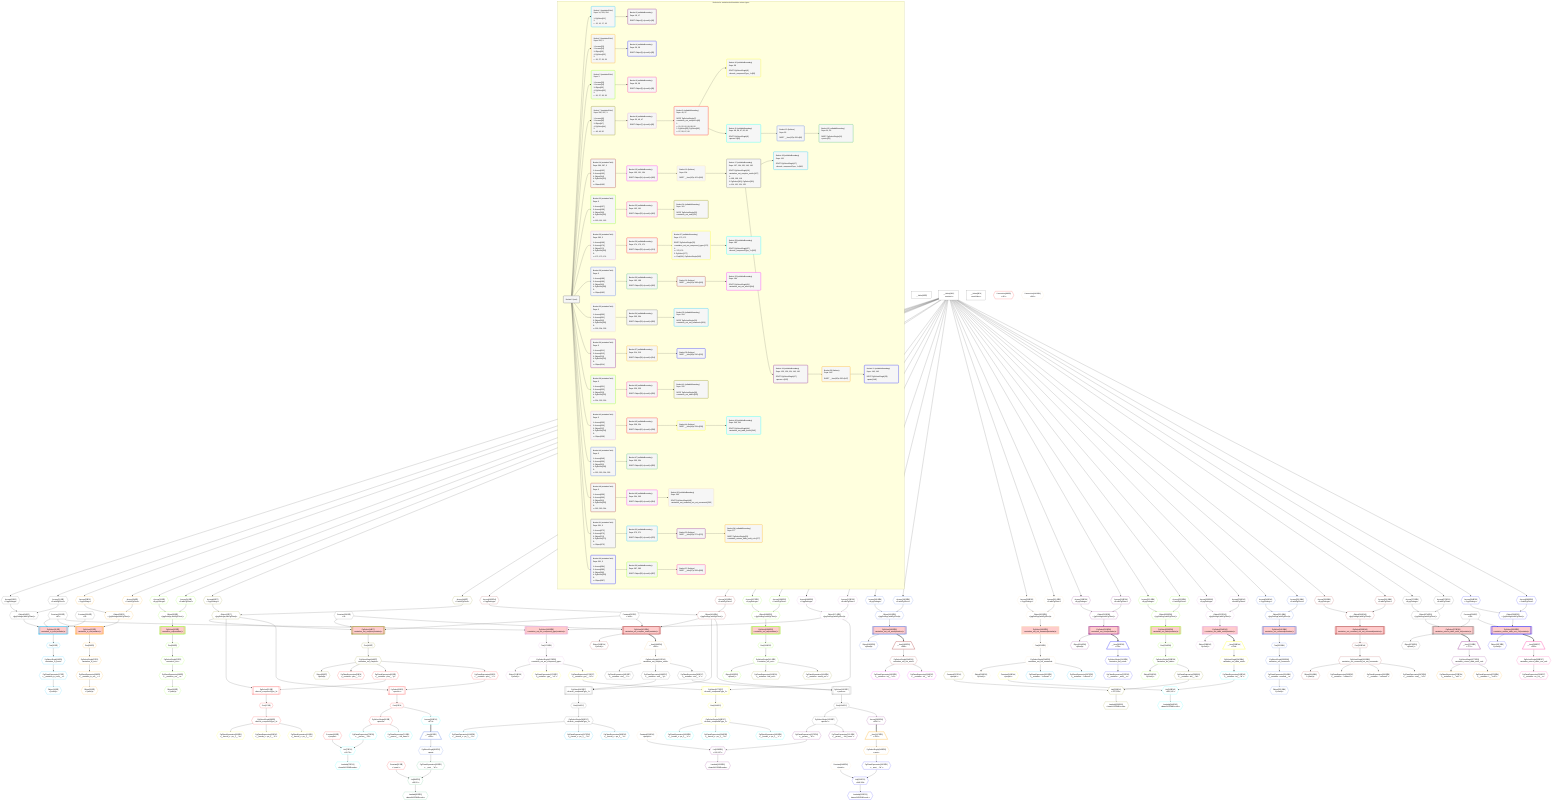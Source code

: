 %%{init: {'themeVariables': { 'fontSize': '12px'}}}%%
graph TD
    classDef path fill:#eee,stroke:#000,color:#000
    classDef plan fill:#fff,stroke-width:1px,color:#000
    classDef itemplan fill:#fff,stroke-width:2px,color:#000
    classDef unbatchedplan fill:#dff,stroke-width:1px,color:#000
    classDef sideeffectplan fill:#fcc,stroke-width:2px,color:#000
    classDef bucket fill:#f6f6f6,color:#000,stroke-width:2px,text-align:left


    %% define steps
    __Value0["__Value[0∈0]"]:::plan
    __Value3["__Value[3∈0]<br />ᐸcontextᐳ"]:::plan
    __Value5["__Value[5∈0]<br />ᐸrootValueᐳ"]:::plan
    Access12{{"Access[12∈0]<br />ᐸ3.pgSettingsᐳ"}}:::plan
    Access13{{"Access[13∈0]<br />ᐸ3.withPgClientᐳ"}}:::plan
    Object14{{"Object[14∈0]<br />ᐸ{pgSettings,withPgClient}ᐳ"}}:::plan
    Constant293{{"Constant[293∈0]<br />ᐸ10ᐳ"}}:::plan
    Constant294{{"Constant[294∈0]<br />ᐸ5ᐳ"}}:::plan
    PgSelect11[["PgSelect[11∈1]<br />ᐸmutation_in_inout(mutation)ᐳ"]]:::sideeffectplan
    First15{{"First[15∈1]"}}:::plan
    PgSelectSingle16{{"PgSelectSingle[16∈1]<br />ᐸmutation_in_inoutᐳ"}}:::plan
    PgClassExpression17{{"PgClassExpression[17∈1]<br />ᐸ__mutation_in_inout__.vᐳ"}}:::plan
    Object18{{"Object[18∈1]<br />ᐸ{result}ᐳ"}}:::plan
    Access23{{"Access[23∈3]<br />ᐸ3.pgSettingsᐳ"}}:::plan
    Access24{{"Access[24∈3]<br />ᐸ3.withPgClientᐳ"}}:::plan
    Object25{{"Object[25∈3]<br />ᐸ{pgSettings,withPgClient}ᐳ"}}:::plan
    PgSelect22[["PgSelect[22∈3]<br />ᐸmutation_in_out(mutation)ᐳ"]]:::sideeffectplan
    First26{{"First[26∈3]"}}:::plan
    PgSelectSingle27{{"PgSelectSingle[27∈3]<br />ᐸmutation_in_outᐳ"}}:::plan
    PgClassExpression28{{"PgClassExpression[28∈3]<br />ᐸ__mutation_in_out__.vᐳ"}}:::plan
    Object29{{"Object[29∈3]<br />ᐸ{result}ᐳ"}}:::plan
    Access33{{"Access[33∈5]<br />ᐸ3.pgSettingsᐳ"}}:::plan
    Access34{{"Access[34∈5]<br />ᐸ3.withPgClientᐳ"}}:::plan
    Object35{{"Object[35∈5]<br />ᐸ{pgSettings,withPgClient}ᐳ"}}:::plan
    PgSelect32[["PgSelect[32∈5]<br />ᐸmutation_out(mutation)ᐳ"]]:::sideeffectplan
    First36{{"First[36∈5]"}}:::plan
    PgSelectSingle37{{"PgSelectSingle[37∈5]<br />ᐸmutation_outᐳ"}}:::plan
    PgClassExpression38{{"PgClassExpression[38∈5]<br />ᐸ__mutation_out__.vᐳ"}}:::plan
    Object39{{"Object[39∈5]<br />ᐸ{result}ᐳ"}}:::plan
    Access45{{"Access[45∈7]<br />ᐸ3.pgSettingsᐳ"}}:::plan
    Access46{{"Access[46∈7]<br />ᐸ3.withPgClientᐳ"}}:::plan
    Object47{{"Object[47∈7]<br />ᐸ{pgSettings,withPgClient}ᐳ"}}:::plan
    Constant296{{"Constant[296∈0]<br />ᐸ1ᐳ"}}:::plan
    Constant297{{"Constant[297∈0]<br />ᐸ'test'ᐳ"}}:::plan
    PgSelect44[["PgSelect[44∈7]<br />ᐸmutation_out_complex(mutation)ᐳ"]]:::sideeffectplan
    First48{{"First[48∈7]"}}:::plan
    PgSelectSingle49{{"PgSelectSingle[49∈7]<br />ᐸmutation_out_complexᐳ"}}:::plan
    Object50{{"Object[50∈7]<br />ᐸ{result}ᐳ"}}:::plan
    PgClassExpression51{{"PgClassExpression[51∈9]<br />ᐸ__mutation...plex__.”x”ᐳ"}}:::plan
    PgClassExpression52{{"PgClassExpression[52∈9]<br />ᐸ__mutation...plex__.”y”ᐳ"}}:::plan
    PgSelect53[["PgSelect[53∈9]<br />ᐸfrmcdc_compoundType_1ᐳ"]]:::plan
    First57{{"First[57∈9]"}}:::plan
    PgSelectSingle58{{"PgSelectSingle[58∈9]<br />ᐸfrmcdc_compoundType_1ᐳ"}}:::plan
    PgClassExpression59{{"PgClassExpression[59∈10]<br />ᐸ__frmcdc_c...pe_1__.”a”ᐳ"}}:::plan
    PgClassExpression60{{"PgClassExpression[60∈10]<br />ᐸ__frmcdc_c...pe_1__.”b”ᐳ"}}:::plan
    PgClassExpression61{{"PgClassExpression[61∈10]<br />ᐸ__frmcdc_c...pe_1__.”c”ᐳ"}}:::plan
    PgClassExpression62{{"PgClassExpression[62∈9]<br />ᐸ__mutation...plex__.”z”ᐳ"}}:::plan
    PgSelect63[["PgSelect[63∈9]<br />ᐸpersonᐳ"]]:::plan
    First67{{"First[67∈9]"}}:::plan
    PgSelectSingle68{{"PgSelectSingle[68∈9]<br />ᐸpersonᐳ"}}:::plan
    Constant69{{"Constant[69∈9]<br />ᐸ'people'ᐳ"}}:::plan
    PgClassExpression70{{"PgClassExpression[70∈11]<br />ᐸ__person__.”id”ᐳ"}}:::plan
    List71{{"List[71∈11]<br />ᐸ69,70ᐳ"}}:::plan
    Lambda72{{"Lambda[72∈11]<br />ᐸbase64JSONEncodeᐳ"}}:::plan
    PgClassExpression74{{"PgClassExpression[74∈11]<br />ᐸ__person__...full_name”ᐳ"}}:::plan
    Connection88{{"Connection[88∈9]<br />ᐸ84ᐳ"}}:::plan
    Access291{{"Access[291∈11]<br />ᐸ67.0ᐳ"}}:::plan
    __Item90[/"__Item[90∈12]<br />ᐸ291ᐳ"\]:::itemplan
    PgSelectSingle91{{"PgSelectSingle[91∈12]<br />ᐸpostᐳ"}}:::plan
    Constant92{{"Constant[92∈9]<br />ᐸ'posts'ᐳ"}}:::plan
    PgClassExpression93{{"PgClassExpression[93∈13]<br />ᐸ__post__.”id”ᐳ"}}:::plan
    List94{{"List[94∈13]<br />ᐸ92,93ᐳ"}}:::plan
    Lambda95{{"Lambda[95∈13]<br />ᐸbase64JSONEncodeᐳ"}}:::plan
    Access102{{"Access[102∈14]<br />ᐸ3.pgSettingsᐳ"}}:::plan
    Access103{{"Access[103∈14]<br />ᐸ3.withPgClientᐳ"}}:::plan
    Object104{{"Object[104∈14]<br />ᐸ{pgSettings,withPgClient}ᐳ"}}:::plan
    PgSelect101[["PgSelect[101∈14]<br />ᐸmutation_out_complex_setof(mutation)ᐳ"]]:::sideeffectplan
    Object105{{"Object[105∈14]<br />ᐸ{result}ᐳ"}}:::plan
    __Item106[/"__Item[106∈16]<br />ᐸ101ᐳ"\]:::itemplan
    PgSelectSingle107{{"PgSelectSingle[107∈16]<br />ᐸmutation_out_complex_setofᐳ"}}:::plan
    PgClassExpression108{{"PgClassExpression[108∈17]<br />ᐸ__mutation...etof__.”x”ᐳ"}}:::plan
    PgClassExpression109{{"PgClassExpression[109∈17]<br />ᐸ__mutation...etof__.”y”ᐳ"}}:::plan
    PgSelect110[["PgSelect[110∈17]<br />ᐸfrmcdc_compoundType_1ᐳ"]]:::plan
    First114{{"First[114∈17]"}}:::plan
    PgSelectSingle115{{"PgSelectSingle[115∈17]<br />ᐸfrmcdc_compoundType_1ᐳ"}}:::plan
    PgClassExpression116{{"PgClassExpression[116∈18]<br />ᐸ__frmcdc_c...pe_1__.”a”ᐳ"}}:::plan
    PgClassExpression117{{"PgClassExpression[117∈18]<br />ᐸ__frmcdc_c...pe_1__.”b”ᐳ"}}:::plan
    PgClassExpression118{{"PgClassExpression[118∈18]<br />ᐸ__frmcdc_c...pe_1__.”c”ᐳ"}}:::plan
    PgClassExpression119{{"PgClassExpression[119∈17]<br />ᐸ__mutation...etof__.”z”ᐳ"}}:::plan
    PgSelect120[["PgSelect[120∈17]<br />ᐸpersonᐳ"]]:::plan
    First124{{"First[124∈17]"}}:::plan
    PgSelectSingle125{{"PgSelectSingle[125∈17]<br />ᐸpersonᐳ"}}:::plan
    Constant126{{"Constant[126∈16]<br />ᐸ'people'ᐳ"}}:::plan
    PgClassExpression127{{"PgClassExpression[127∈19]<br />ᐸ__person__.”id”ᐳ"}}:::plan
    List128{{"List[128∈19]<br />ᐸ126,127ᐳ"}}:::plan
    Lambda129{{"Lambda[129∈19]<br />ᐸbase64JSONEncodeᐳ"}}:::plan
    PgClassExpression131{{"PgClassExpression[131∈19]<br />ᐸ__person__...full_name”ᐳ"}}:::plan
    Connection145{{"Connection[145∈16]<br />ᐸ141ᐳ"}}:::plan
    Access292{{"Access[292∈19]<br />ᐸ124.0ᐳ"}}:::plan
    __Item147[/"__Item[147∈20]<br />ᐸ292ᐳ"\]:::itemplan
    PgSelectSingle148{{"PgSelectSingle[148∈20]<br />ᐸpostᐳ"}}:::plan
    Constant149{{"Constant[149∈16]<br />ᐸ'posts'ᐳ"}}:::plan
    PgClassExpression150{{"PgClassExpression[150∈21]<br />ᐸ__post__.”id”ᐳ"}}:::plan
    List151{{"List[151∈21]<br />ᐸ149,150ᐳ"}}:::plan
    Lambda152{{"Lambda[152∈21]<br />ᐸbase64JSONEncodeᐳ"}}:::plan
    Access157{{"Access[157∈22]<br />ᐸ3.pgSettingsᐳ"}}:::plan
    Access158{{"Access[158∈22]<br />ᐸ3.withPgClientᐳ"}}:::plan
    Object159{{"Object[159∈22]<br />ᐸ{pgSettings,withPgClient}ᐳ"}}:::plan
    PgSelect156[["PgSelect[156∈22]<br />ᐸmutation_out_out(mutation)ᐳ"]]:::sideeffectplan
    First160{{"First[160∈22]"}}:::plan
    PgSelectSingle161{{"PgSelectSingle[161∈22]<br />ᐸmutation_out_outᐳ"}}:::plan
    Object162{{"Object[162∈22]<br />ᐸ{result}ᐳ"}}:::plan
    PgClassExpression163{{"PgClassExpression[163∈24]<br />ᐸ__mutation...first_out”ᐳ"}}:::plan
    PgClassExpression164{{"PgClassExpression[164∈24]<br />ᐸ__mutation...econd_out”ᐳ"}}:::plan
    Access169{{"Access[169∈25]<br />ᐸ3.pgSettingsᐳ"}}:::plan
    Access170{{"Access[170∈25]<br />ᐸ3.withPgClientᐳ"}}:::plan
    Object171{{"Object[171∈25]<br />ᐸ{pgSettings,withPgClient}ᐳ"}}:::plan
    PgSelect168[["PgSelect[168∈25]<br />ᐸmutation_out_out_compound_type(mutation)ᐳ"]]:::sideeffectplan
    First172{{"First[172∈25]"}}:::plan
    PgSelectSingle173{{"PgSelectSingle[173∈25]<br />ᐸmutation_out_out_compound_typeᐳ"}}:::plan
    Object174{{"Object[174∈25]<br />ᐸ{result}ᐳ"}}:::plan
    PgClassExpression175{{"PgClassExpression[175∈27]<br />ᐸ__mutation...ype__.”o1”ᐳ"}}:::plan
    PgClassExpression176{{"PgClassExpression[176∈27]<br />ᐸ__mutation...ype__.”o2”ᐳ"}}:::plan
    PgSelect177[["PgSelect[177∈27]<br />ᐸfrmcdc_compoundType_1ᐳ"]]:::plan
    First181{{"First[181∈27]"}}:::plan
    PgSelectSingle182{{"PgSelectSingle[182∈27]<br />ᐸfrmcdc_compoundType_1ᐳ"}}:::plan
    PgClassExpression183{{"PgClassExpression[183∈28]<br />ᐸ__frmcdc_c...pe_1__.”a”ᐳ"}}:::plan
    PgClassExpression184{{"PgClassExpression[184∈28]<br />ᐸ__frmcdc_c...pe_1__.”b”ᐳ"}}:::plan
    PgClassExpression185{{"PgClassExpression[185∈28]<br />ᐸ__frmcdc_c...pe_1__.”c”ᐳ"}}:::plan
    Access189{{"Access[189∈29]<br />ᐸ3.pgSettingsᐳ"}}:::plan
    Access190{{"Access[190∈29]<br />ᐸ3.withPgClientᐳ"}}:::plan
    Object191{{"Object[191∈29]<br />ᐸ{pgSettings,withPgClient}ᐳ"}}:::plan
    PgSelect188[["PgSelect[188∈29]<br />ᐸmutation_out_out_setof(mutation)ᐳ"]]:::sideeffectplan
    Object192{{"Object[192∈29]<br />ᐸ{result}ᐳ"}}:::plan
    __Item193[/"__Item[193∈31]<br />ᐸ188ᐳ"\]:::itemplan
    PgSelectSingle194{{"PgSelectSingle[194∈31]<br />ᐸmutation_out_out_setofᐳ"}}:::plan
    PgClassExpression195{{"PgClassExpression[195∈32]<br />ᐸ__mutation...tof__.”o1”ᐳ"}}:::plan
    PgClassExpression196{{"PgClassExpression[196∈32]<br />ᐸ__mutation...tof__.”o2”ᐳ"}}:::plan
    Access200{{"Access[200∈33]<br />ᐸ3.pgSettingsᐳ"}}:::plan
    Access201{{"Access[201∈33]<br />ᐸ3.withPgClientᐳ"}}:::plan
    Object202{{"Object[202∈33]<br />ᐸ{pgSettings,withPgClient}ᐳ"}}:::plan
    PgSelect199[["PgSelect[199∈33]<br />ᐸmutation_out_out_unnamed(mutation)ᐳ"]]:::sideeffectplan
    First203{{"First[203∈33]"}}:::plan
    PgSelectSingle204{{"PgSelectSingle[204∈33]<br />ᐸmutation_out_out_unnamedᐳ"}}:::plan
    Object205{{"Object[205∈33]<br />ᐸ{result}ᐳ"}}:::plan
    PgClassExpression206{{"PgClassExpression[206∈35]<br />ᐸ__mutation....”column1”ᐳ"}}:::plan
    PgClassExpression207{{"PgClassExpression[207∈35]<br />ᐸ__mutation....”column2”ᐳ"}}:::plan
    Access211{{"Access[211∈36]<br />ᐸ3.pgSettingsᐳ"}}:::plan
    Access212{{"Access[212∈36]<br />ᐸ3.withPgClientᐳ"}}:::plan
    Object213{{"Object[213∈36]<br />ᐸ{pgSettings,withPgClient}ᐳ"}}:::plan
    PgSelect210[["PgSelect[210∈36]<br />ᐸmutation_out_setof(mutation)ᐳ"]]:::sideeffectplan
    Object214{{"Object[214∈36]<br />ᐸ{result}ᐳ"}}:::plan
    __Item215[/"__Item[215∈38]<br />ᐸ210ᐳ"\]:::itemplan
    PgSelectSingle216{{"PgSelectSingle[216∈38]<br />ᐸmutation_out_setofᐳ"}}:::plan
    PgClassExpression217{{"PgClassExpression[217∈38]<br />ᐸ__mutation..._setof__.vᐳ"}}:::plan
    Access221{{"Access[221∈39]<br />ᐸ3.pgSettingsᐳ"}}:::plan
    Access222{{"Access[222∈39]<br />ᐸ3.withPgClientᐳ"}}:::plan
    Object223{{"Object[223∈39]<br />ᐸ{pgSettings,withPgClient}ᐳ"}}:::plan
    PgSelect220[["PgSelect[220∈39]<br />ᐸmutation_out_table(mutation)ᐳ"]]:::sideeffectplan
    First224{{"First[224∈39]"}}:::plan
    PgSelectSingle225{{"PgSelectSingle[225∈39]<br />ᐸmutation_out_tableᐳ"}}:::plan
    Object226{{"Object[226∈39]<br />ᐸ{result}ᐳ"}}:::plan
    Constant227{{"Constant[227∈41]<br />ᐸ'people'ᐳ"}}:::plan
    PgClassExpression228{{"PgClassExpression[228∈41]<br />ᐸ__mutation...ble__.”id”ᐳ"}}:::plan
    List229{{"List[229∈41]<br />ᐸ227,228ᐳ"}}:::plan
    Lambda230{{"Lambda[230∈41]<br />ᐸbase64JSONEncodeᐳ"}}:::plan
    Access235{{"Access[235∈42]<br />ᐸ3.pgSettingsᐳ"}}:::plan
    Access236{{"Access[236∈42]<br />ᐸ3.withPgClientᐳ"}}:::plan
    Object237{{"Object[237∈42]<br />ᐸ{pgSettings,withPgClient}ᐳ"}}:::plan
    PgSelect234[["PgSelect[234∈42]<br />ᐸmutation_out_table_setof(mutation)ᐳ"]]:::sideeffectplan
    Object238{{"Object[238∈42]<br />ᐸ{result}ᐳ"}}:::plan
    __Item239[/"__Item[239∈44]<br />ᐸ234ᐳ"\]:::itemplan
    PgSelectSingle240{{"PgSelectSingle[240∈44]<br />ᐸmutation_out_table_setofᐳ"}}:::plan
    Constant241{{"Constant[241∈44]<br />ᐸ'people'ᐳ"}}:::plan
    PgClassExpression242{{"PgClassExpression[242∈45]<br />ᐸ__mutation...tof__.”id”ᐳ"}}:::plan
    List243{{"List[243∈45]<br />ᐸ241,242ᐳ"}}:::plan
    Lambda244{{"Lambda[244∈45]<br />ᐸbase64JSONEncodeᐳ"}}:::plan
    Access249{{"Access[249∈46]<br />ᐸ3.pgSettingsᐳ"}}:::plan
    Access250{{"Access[250∈46]<br />ᐸ3.withPgClientᐳ"}}:::plan
    Object251{{"Object[251∈46]<br />ᐸ{pgSettings,withPgClient}ᐳ"}}:::plan
    PgSelect248[["PgSelect[248∈46]<br />ᐸmutation_out_unnamed(mutation)ᐳ"]]:::sideeffectplan
    First252{{"First[252∈46]"}}:::plan
    PgSelectSingle253{{"PgSelectSingle[253∈46]<br />ᐸmutation_out_unnamedᐳ"}}:::plan
    PgClassExpression254{{"PgClassExpression[254∈46]<br />ᐸ__mutation...nnamed__.vᐳ"}}:::plan
    Object255{{"Object[255∈46]<br />ᐸ{result}ᐳ"}}:::plan
    Access259{{"Access[259∈48]<br />ᐸ3.pgSettingsᐳ"}}:::plan
    Access260{{"Access[260∈48]<br />ᐸ3.withPgClientᐳ"}}:::plan
    Object261{{"Object[261∈48]<br />ᐸ{pgSettings,withPgClient}ᐳ"}}:::plan
    PgSelect258[["PgSelect[258∈48]<br />ᐸmutation_out_unnamed_out_out_unnamed(mutation)ᐳ"]]:::sideeffectplan
    First262{{"First[262∈48]"}}:::plan
    PgSelectSingle263{{"PgSelectSingle[263∈48]<br />ᐸmutation_out_unnamed_out_out_unnamedᐳ"}}:::plan
    Object264{{"Object[264∈48]<br />ᐸ{result}ᐳ"}}:::plan
    PgClassExpression265{{"PgClassExpression[265∈50]<br />ᐸ__mutation....”column1”ᐳ"}}:::plan
    PgClassExpression266{{"PgClassExpression[266∈50]<br />ᐸ__mutation....”column3”ᐳ"}}:::plan
    PgClassExpression267{{"PgClassExpression[267∈50]<br />ᐸ__mutation...med__.”o2”ᐳ"}}:::plan
    Access272{{"Access[272∈51]<br />ᐸ3.pgSettingsᐳ"}}:::plan
    Access273{{"Access[273∈51]<br />ᐸ3.withPgClientᐳ"}}:::plan
    Object274{{"Object[274∈51]<br />ᐸ{pgSettings,withPgClient}ᐳ"}}:::plan
    Constant301{{"Constant[301∈0]<br />ᐸ20ᐳ"}}:::plan
    PgSelect271[["PgSelect[271∈51]<br />ᐸmutation_returns_table_multi_col(mutation)ᐳ"]]:::sideeffectplan
    Object275{{"Object[275∈51]<br />ᐸ{result}ᐳ"}}:::plan
    __Item276[/"__Item[276∈53]<br />ᐸ271ᐳ"\]:::itemplan
    PgSelectSingle277{{"PgSelectSingle[277∈53]<br />ᐸmutation_returns_table_multi_colᐳ"}}:::plan
    PgClassExpression278{{"PgClassExpression[278∈54]<br />ᐸ__mutation...l__.”col1”ᐳ"}}:::plan
    PgClassExpression279{{"PgClassExpression[279∈54]<br />ᐸ__mutation...l__.”col2”ᐳ"}}:::plan
    Access284{{"Access[284∈55]<br />ᐸ3.pgSettingsᐳ"}}:::plan
    Access285{{"Access[285∈55]<br />ᐸ3.withPgClientᐳ"}}:::plan
    Object286{{"Object[286∈55]<br />ᐸ{pgSettings,withPgClient}ᐳ"}}:::plan
    PgSelect283[["PgSelect[283∈55]<br />ᐸmutation_returns_table_one_col(mutation)ᐳ"]]:::sideeffectplan
    Object287{{"Object[287∈55]<br />ᐸ{result}ᐳ"}}:::plan
    __Item288[/"__Item[288∈57]<br />ᐸ283ᐳ"\]:::itemplan
    PgSelectSingle289{{"PgSelectSingle[289∈57]<br />ᐸmutation_returns_table_one_colᐳ"}}:::plan
    PgClassExpression290{{"PgClassExpression[290∈57]<br />ᐸ__mutation...ne_col__.vᐳ"}}:::plan

    %% plan dependencies
    __Value3 --> Access12
    __Value3 --> Access13
    Access12 & Access13 --> Object14
    Object14 & Constant293 & Constant294 --> PgSelect11
    PgSelect11 --> First15
    First15 --> PgSelectSingle16
    PgSelectSingle16 --> PgClassExpression17
    PgClassExpression17 --> Object18
    __Value3 --> Access23
    __Value3 --> Access24
    Access23 & Access24 --> Object25
    Object25 & Constant293 --> PgSelect22
    PgSelect22 --> First26
    First26 --> PgSelectSingle27
    PgSelectSingle27 --> PgClassExpression28
    PgClassExpression28 --> Object29
    __Value3 --> Access33
    __Value3 --> Access34
    Access33 & Access34 --> Object35
    Object35 --> PgSelect32
    PgSelect32 --> First36
    First36 --> PgSelectSingle37
    PgSelectSingle37 --> PgClassExpression38
    PgClassExpression38 --> Object39
    __Value3 --> Access45
    __Value3 --> Access46
    Access45 & Access46 --> Object47
    Object47 & Constant296 & Constant297 --> PgSelect44
    PgSelect44 --> First48
    First48 --> PgSelectSingle49
    PgSelectSingle49 --> Object50
    PgSelectSingle49 --> PgClassExpression51
    PgSelectSingle49 --> PgClassExpression52
    Object47 & PgClassExpression52 --> PgSelect53
    PgSelect53 --> First57
    First57 --> PgSelectSingle58
    PgSelectSingle58 --> PgClassExpression59
    PgSelectSingle58 --> PgClassExpression60
    PgSelectSingle58 --> PgClassExpression61
    PgSelectSingle49 --> PgClassExpression62
    Object47 & PgClassExpression62 --> PgSelect63
    PgSelect63 --> First67
    First67 --> PgSelectSingle68
    PgSelectSingle68 --> PgClassExpression70
    Constant69 & PgClassExpression70 --> List71
    List71 --> Lambda72
    PgSelectSingle68 --> PgClassExpression74
    First67 --> Access291
    Access291 ==> __Item90
    __Item90 --> PgSelectSingle91
    PgSelectSingle91 --> PgClassExpression93
    Constant92 & PgClassExpression93 --> List94
    List94 --> Lambda95
    __Value3 --> Access102
    __Value3 --> Access103
    Access102 & Access103 --> Object104
    Object104 & Constant296 & Constant297 --> PgSelect101
    PgSelect101 --> Object105
    PgSelect101 ==> __Item106
    __Item106 --> PgSelectSingle107
    PgSelectSingle107 --> PgClassExpression108
    PgSelectSingle107 --> PgClassExpression109
    Object104 & PgClassExpression109 --> PgSelect110
    PgSelect110 --> First114
    First114 --> PgSelectSingle115
    PgSelectSingle115 --> PgClassExpression116
    PgSelectSingle115 --> PgClassExpression117
    PgSelectSingle115 --> PgClassExpression118
    PgSelectSingle107 --> PgClassExpression119
    Object104 & PgClassExpression119 --> PgSelect120
    PgSelect120 --> First124
    First124 --> PgSelectSingle125
    PgSelectSingle125 --> PgClassExpression127
    Constant126 & PgClassExpression127 --> List128
    List128 --> Lambda129
    PgSelectSingle125 --> PgClassExpression131
    First124 --> Access292
    Access292 ==> __Item147
    __Item147 --> PgSelectSingle148
    PgSelectSingle148 --> PgClassExpression150
    Constant149 & PgClassExpression150 --> List151
    List151 --> Lambda152
    __Value3 --> Access157
    __Value3 --> Access158
    Access157 & Access158 --> Object159
    Object159 --> PgSelect156
    PgSelect156 --> First160
    First160 --> PgSelectSingle161
    PgSelectSingle161 --> Object162
    PgSelectSingle161 --> PgClassExpression163
    PgSelectSingle161 --> PgClassExpression164
    __Value3 --> Access169
    __Value3 --> Access170
    Access169 & Access170 --> Object171
    Object171 & Constant293 --> PgSelect168
    PgSelect168 --> First172
    First172 --> PgSelectSingle173
    PgSelectSingle173 --> Object174
    PgSelectSingle173 --> PgClassExpression175
    PgSelectSingle173 --> PgClassExpression176
    Object171 & PgClassExpression176 --> PgSelect177
    PgSelect177 --> First181
    First181 --> PgSelectSingle182
    PgSelectSingle182 --> PgClassExpression183
    PgSelectSingle182 --> PgClassExpression184
    PgSelectSingle182 --> PgClassExpression185
    __Value3 --> Access189
    __Value3 --> Access190
    Access189 & Access190 --> Object191
    Object191 --> PgSelect188
    PgSelect188 --> Object192
    PgSelect188 ==> __Item193
    __Item193 --> PgSelectSingle194
    PgSelectSingle194 --> PgClassExpression195
    PgSelectSingle194 --> PgClassExpression196
    __Value3 --> Access200
    __Value3 --> Access201
    Access200 & Access201 --> Object202
    Object202 --> PgSelect199
    PgSelect199 --> First203
    First203 --> PgSelectSingle204
    PgSelectSingle204 --> Object205
    PgSelectSingle204 --> PgClassExpression206
    PgSelectSingle204 --> PgClassExpression207
    __Value3 --> Access211
    __Value3 --> Access212
    Access211 & Access212 --> Object213
    Object213 --> PgSelect210
    PgSelect210 --> Object214
    PgSelect210 ==> __Item215
    __Item215 --> PgSelectSingle216
    PgSelectSingle216 --> PgClassExpression217
    __Value3 --> Access221
    __Value3 --> Access222
    Access221 & Access222 --> Object223
    Object223 --> PgSelect220
    PgSelect220 --> First224
    First224 --> PgSelectSingle225
    PgSelectSingle225 --> Object226
    PgSelectSingle225 --> PgClassExpression228
    Constant227 & PgClassExpression228 --> List229
    List229 --> Lambda230
    __Value3 --> Access235
    __Value3 --> Access236
    Access235 & Access236 --> Object237
    Object237 --> PgSelect234
    PgSelect234 --> Object238
    PgSelect234 ==> __Item239
    __Item239 --> PgSelectSingle240
    PgSelectSingle240 --> PgClassExpression242
    Constant241 & PgClassExpression242 --> List243
    List243 --> Lambda244
    __Value3 --> Access249
    __Value3 --> Access250
    Access249 & Access250 --> Object251
    Object251 --> PgSelect248
    PgSelect248 --> First252
    First252 --> PgSelectSingle253
    PgSelectSingle253 --> PgClassExpression254
    PgClassExpression254 --> Object255
    __Value3 --> Access259
    __Value3 --> Access260
    Access259 & Access260 --> Object261
    Object261 --> PgSelect258
    PgSelect258 --> First262
    First262 --> PgSelectSingle263
    PgSelectSingle263 --> Object264
    PgSelectSingle263 --> PgClassExpression265
    PgSelectSingle263 --> PgClassExpression266
    PgSelectSingle263 --> PgClassExpression267
    __Value3 --> Access272
    __Value3 --> Access273
    Access272 & Access273 --> Object274
    Object274 & Constant301 --> PgSelect271
    PgSelect271 --> Object275
    PgSelect271 ==> __Item276
    __Item276 --> PgSelectSingle277
    PgSelectSingle277 --> PgClassExpression278
    PgSelectSingle277 --> PgClassExpression279
    __Value3 --> Access284
    __Value3 --> Access285
    Access284 & Access285 --> Object286
    Object286 & Constant301 --> PgSelect283
    PgSelect283 --> Object287
    PgSelect283 ==> __Item288
    __Item288 --> PgSelectSingle289
    PgSelectSingle289 --> PgClassExpression290

    subgraph "Buckets for mutations/v4/mutation-return-types"
    Bucket0("Bucket 0 (root)"):::bucket
    classDef bucket0 stroke:#696969
    class Bucket0,__Value0,__Value3,__Value5,Access12,Access13,Object14,Constant293,Constant294,Constant296,Constant297,Constant301 bucket0
    Bucket1("Bucket 1 (mutationField)<br />Deps: 14, 293, 294<br /><br />1: PgSelect[11]<br />2: <br />ᐳ: 15, 16, 17, 18"):::bucket
    classDef bucket1 stroke:#00bfff
    class Bucket1,PgSelect11,First15,PgSelectSingle16,PgClassExpression17,Object18 bucket1
    Bucket2("Bucket 2 (nullableBoundary)<br />Deps: 18, 17<br /><br />ROOT Object{1}ᐸ{result}ᐳ[18]"):::bucket
    classDef bucket2 stroke:#7f007f
    class Bucket2 bucket2
    Bucket3("Bucket 3 (mutationField)<br />Deps: 293, 3<br /><br />1: Access[23]<br />2: Access[24]<br />3: Object[25]<br />4: PgSelect[22]<br />5: <br />ᐳ: 26, 27, 28, 29"):::bucket
    classDef bucket3 stroke:#ffa500
    class Bucket3,PgSelect22,Access23,Access24,Object25,First26,PgSelectSingle27,PgClassExpression28,Object29 bucket3
    Bucket4("Bucket 4 (nullableBoundary)<br />Deps: 29, 28<br /><br />ROOT Object{3}ᐸ{result}ᐳ[29]"):::bucket
    classDef bucket4 stroke:#0000ff
    class Bucket4 bucket4
    Bucket5("Bucket 5 (mutationField)<br />Deps: 3<br /><br />1: Access[33]<br />2: Access[34]<br />3: Object[35]<br />4: PgSelect[32]<br />5: <br />ᐳ: 36, 37, 38, 39"):::bucket
    classDef bucket5 stroke:#7fff00
    class Bucket5,PgSelect32,Access33,Access34,Object35,First36,PgSelectSingle37,PgClassExpression38,Object39 bucket5
    Bucket6("Bucket 6 (nullableBoundary)<br />Deps: 39, 38<br /><br />ROOT Object{5}ᐸ{result}ᐳ[39]"):::bucket
    classDef bucket6 stroke:#ff1493
    class Bucket6 bucket6
    Bucket7("Bucket 7 (mutationField)<br />Deps: 296, 297, 3<br /><br />1: Access[45]<br />2: Access[46]<br />3: Object[47]<br />4: PgSelect[44]<br />5: <br />ᐳ: 48, 49, 50"):::bucket
    classDef bucket7 stroke:#808000
    class Bucket7,PgSelect44,Access45,Access46,Object47,First48,PgSelectSingle49,Object50 bucket7
    Bucket8("Bucket 8 (nullableBoundary)<br />Deps: 50, 49, 47<br /><br />ROOT Object{7}ᐸ{result}ᐳ[50]"):::bucket
    classDef bucket8 stroke:#dda0dd
    class Bucket8 bucket8
    Bucket9("Bucket 9 (nullableBoundary)<br />Deps: 49, 47<br /><br />ROOT PgSelectSingle{7}ᐸmutation_out_complexᐳ[49]<br />1: <br />ᐳ: 51, 52, 62, 69, 88, 92<br />2: PgSelect[53], PgSelect[63]<br />ᐳ: 57, 58, 67, 68"):::bucket
    classDef bucket9 stroke:#ff0000
    class Bucket9,PgClassExpression51,PgClassExpression52,PgSelect53,First57,PgSelectSingle58,PgClassExpression62,PgSelect63,First67,PgSelectSingle68,Constant69,Connection88,Constant92 bucket9
    Bucket10("Bucket 10 (nullableBoundary)<br />Deps: 58<br /><br />ROOT PgSelectSingle{9}ᐸfrmcdc_compoundType_1ᐳ[58]"):::bucket
    classDef bucket10 stroke:#ffff00
    class Bucket10,PgClassExpression59,PgClassExpression60,PgClassExpression61 bucket10
    Bucket11("Bucket 11 (nullableBoundary)<br />Deps: 68, 69, 67, 92, 88<br /><br />ROOT PgSelectSingle{9}ᐸpersonᐳ[68]"):::bucket
    classDef bucket11 stroke:#00ffff
    class Bucket11,PgClassExpression70,List71,Lambda72,PgClassExpression74,Access291 bucket11
    Bucket12("Bucket 12 (listItem)<br />Deps: 92<br /><br />ROOT __Item{12}ᐸ291ᐳ[90]"):::bucket
    classDef bucket12 stroke:#4169e1
    class Bucket12,__Item90,PgSelectSingle91 bucket12
    Bucket13("Bucket 13 (nullableBoundary)<br />Deps: 91, 92<br /><br />ROOT PgSelectSingle{12}ᐸpostᐳ[91]"):::bucket
    classDef bucket13 stroke:#3cb371
    class Bucket13,PgClassExpression93,List94,Lambda95 bucket13
    Bucket14("Bucket 14 (mutationField)<br />Deps: 296, 297, 3<br /><br />1: Access[102]<br />2: Access[103]<br />3: Object[104]<br />4: PgSelect[101]<br />5: <br />ᐳ: Object[105]"):::bucket
    classDef bucket14 stroke:#a52a2a
    class Bucket14,PgSelect101,Access102,Access103,Object104,Object105 bucket14
    Bucket15("Bucket 15 (nullableBoundary)<br />Deps: 105, 101, 104<br /><br />ROOT Object{14}ᐸ{result}ᐳ[105]"):::bucket
    classDef bucket15 stroke:#ff00ff
    class Bucket15 bucket15
    Bucket16("Bucket 16 (listItem)<br />Deps: 104<br /><br />ROOT __Item{16}ᐸ101ᐳ[106]"):::bucket
    classDef bucket16 stroke:#f5deb3
    class Bucket16,__Item106,PgSelectSingle107,Constant126,Connection145,Constant149 bucket16
    Bucket17("Bucket 17 (nullableBoundary)<br />Deps: 107, 104, 126, 149, 145<br /><br />ROOT PgSelectSingle{16}ᐸmutation_out_complex_setofᐳ[107]<br />1: <br />ᐳ: 108, 109, 119<br />2: PgSelect[110], PgSelect[120]<br />ᐳ: 114, 115, 124, 125"):::bucket
    classDef bucket17 stroke:#696969
    class Bucket17,PgClassExpression108,PgClassExpression109,PgSelect110,First114,PgSelectSingle115,PgClassExpression119,PgSelect120,First124,PgSelectSingle125 bucket17
    Bucket18("Bucket 18 (nullableBoundary)<br />Deps: 115<br /><br />ROOT PgSelectSingle{17}ᐸfrmcdc_compoundType_1ᐳ[115]"):::bucket
    classDef bucket18 stroke:#00bfff
    class Bucket18,PgClassExpression116,PgClassExpression117,PgClassExpression118 bucket18
    Bucket19("Bucket 19 (nullableBoundary)<br />Deps: 125, 126, 124, 149, 145<br /><br />ROOT PgSelectSingle{17}ᐸpersonᐳ[125]"):::bucket
    classDef bucket19 stroke:#7f007f
    class Bucket19,PgClassExpression127,List128,Lambda129,PgClassExpression131,Access292 bucket19
    Bucket20("Bucket 20 (listItem)<br />Deps: 149<br /><br />ROOT __Item{20}ᐸ292ᐳ[147]"):::bucket
    classDef bucket20 stroke:#ffa500
    class Bucket20,__Item147,PgSelectSingle148 bucket20
    Bucket21("Bucket 21 (nullableBoundary)<br />Deps: 148, 149<br /><br />ROOT PgSelectSingle{20}ᐸpostᐳ[148]"):::bucket
    classDef bucket21 stroke:#0000ff
    class Bucket21,PgClassExpression150,List151,Lambda152 bucket21
    Bucket22("Bucket 22 (mutationField)<br />Deps: 3<br /><br />1: Access[157]<br />2: Access[158]<br />3: Object[159]<br />4: PgSelect[156]<br />5: <br />ᐳ: 160, 161, 162"):::bucket
    classDef bucket22 stroke:#7fff00
    class Bucket22,PgSelect156,Access157,Access158,Object159,First160,PgSelectSingle161,Object162 bucket22
    Bucket23("Bucket 23 (nullableBoundary)<br />Deps: 162, 161<br /><br />ROOT Object{22}ᐸ{result}ᐳ[162]"):::bucket
    classDef bucket23 stroke:#ff1493
    class Bucket23 bucket23
    Bucket24("Bucket 24 (nullableBoundary)<br />Deps: 161<br /><br />ROOT PgSelectSingle{22}ᐸmutation_out_outᐳ[161]"):::bucket
    classDef bucket24 stroke:#808000
    class Bucket24,PgClassExpression163,PgClassExpression164 bucket24
    Bucket25("Bucket 25 (mutationField)<br />Deps: 293, 3<br /><br />1: Access[169]<br />2: Access[170]<br />3: Object[171]<br />4: PgSelect[168]<br />5: <br />ᐳ: 172, 173, 174"):::bucket
    classDef bucket25 stroke:#dda0dd
    class Bucket25,PgSelect168,Access169,Access170,Object171,First172,PgSelectSingle173,Object174 bucket25
    Bucket26("Bucket 26 (nullableBoundary)<br />Deps: 174, 173, 171<br /><br />ROOT Object{25}ᐸ{result}ᐳ[174]"):::bucket
    classDef bucket26 stroke:#ff0000
    class Bucket26 bucket26
    Bucket27("Bucket 27 (nullableBoundary)<br />Deps: 173, 171<br /><br />ROOT PgSelectSingle{25}ᐸmutation_out_out_compound_typeᐳ[173]<br />1: <br />ᐳ: 175, 176<br />2: PgSelect[177]<br />ᐳ: First[181], PgSelectSingle[182]"):::bucket
    classDef bucket27 stroke:#ffff00
    class Bucket27,PgClassExpression175,PgClassExpression176,PgSelect177,First181,PgSelectSingle182 bucket27
    Bucket28("Bucket 28 (nullableBoundary)<br />Deps: 182<br /><br />ROOT PgSelectSingle{27}ᐸfrmcdc_compoundType_1ᐳ[182]"):::bucket
    classDef bucket28 stroke:#00ffff
    class Bucket28,PgClassExpression183,PgClassExpression184,PgClassExpression185 bucket28
    Bucket29("Bucket 29 (mutationField)<br />Deps: 3<br /><br />1: Access[189]<br />2: Access[190]<br />3: Object[191]<br />4: PgSelect[188]<br />5: <br />ᐳ: Object[192]"):::bucket
    classDef bucket29 stroke:#4169e1
    class Bucket29,PgSelect188,Access189,Access190,Object191,Object192 bucket29
    Bucket30("Bucket 30 (nullableBoundary)<br />Deps: 192, 188<br /><br />ROOT Object{29}ᐸ{result}ᐳ[192]"):::bucket
    classDef bucket30 stroke:#3cb371
    class Bucket30 bucket30
    Bucket31("Bucket 31 (listItem)<br />ROOT __Item{31}ᐸ188ᐳ[193]"):::bucket
    classDef bucket31 stroke:#a52a2a
    class Bucket31,__Item193,PgSelectSingle194 bucket31
    Bucket32("Bucket 32 (nullableBoundary)<br />Deps: 194<br /><br />ROOT PgSelectSingle{31}ᐸmutation_out_out_setofᐳ[194]"):::bucket
    classDef bucket32 stroke:#ff00ff
    class Bucket32,PgClassExpression195,PgClassExpression196 bucket32
    Bucket33("Bucket 33 (mutationField)<br />Deps: 3<br /><br />1: Access[200]<br />2: Access[201]<br />3: Object[202]<br />4: PgSelect[199]<br />5: <br />ᐳ: 203, 204, 205"):::bucket
    classDef bucket33 stroke:#f5deb3
    class Bucket33,PgSelect199,Access200,Access201,Object202,First203,PgSelectSingle204,Object205 bucket33
    Bucket34("Bucket 34 (nullableBoundary)<br />Deps: 205, 204<br /><br />ROOT Object{33}ᐸ{result}ᐳ[205]"):::bucket
    classDef bucket34 stroke:#696969
    class Bucket34 bucket34
    Bucket35("Bucket 35 (nullableBoundary)<br />Deps: 204<br /><br />ROOT PgSelectSingle{33}ᐸmutation_out_out_unnamedᐳ[204]"):::bucket
    classDef bucket35 stroke:#00bfff
    class Bucket35,PgClassExpression206,PgClassExpression207 bucket35
    Bucket36("Bucket 36 (mutationField)<br />Deps: 3<br /><br />1: Access[211]<br />2: Access[212]<br />3: Object[213]<br />4: PgSelect[210]<br />5: <br />ᐳ: Object[214]"):::bucket
    classDef bucket36 stroke:#7f007f
    class Bucket36,PgSelect210,Access211,Access212,Object213,Object214 bucket36
    Bucket37("Bucket 37 (nullableBoundary)<br />Deps: 214, 210<br /><br />ROOT Object{36}ᐸ{result}ᐳ[214]"):::bucket
    classDef bucket37 stroke:#ffa500
    class Bucket37 bucket37
    Bucket38("Bucket 38 (listItem)<br />ROOT __Item{38}ᐸ210ᐳ[215]"):::bucket
    classDef bucket38 stroke:#0000ff
    class Bucket38,__Item215,PgSelectSingle216,PgClassExpression217 bucket38
    Bucket39("Bucket 39 (mutationField)<br />Deps: 3<br /><br />1: Access[221]<br />2: Access[222]<br />3: Object[223]<br />4: PgSelect[220]<br />5: <br />ᐳ: 224, 225, 226"):::bucket
    classDef bucket39 stroke:#7fff00
    class Bucket39,PgSelect220,Access221,Access222,Object223,First224,PgSelectSingle225,Object226 bucket39
    Bucket40("Bucket 40 (nullableBoundary)<br />Deps: 226, 225<br /><br />ROOT Object{39}ᐸ{result}ᐳ[226]"):::bucket
    classDef bucket40 stroke:#ff1493
    class Bucket40 bucket40
    Bucket41("Bucket 41 (nullableBoundary)<br />Deps: 225<br /><br />ROOT PgSelectSingle{39}ᐸmutation_out_tableᐳ[225]"):::bucket
    classDef bucket41 stroke:#808000
    class Bucket41,Constant227,PgClassExpression228,List229,Lambda230 bucket41
    Bucket42("Bucket 42 (mutationField)<br />Deps: 3<br /><br />1: Access[235]<br />2: Access[236]<br />3: Object[237]<br />4: PgSelect[234]<br />5: <br />ᐳ: Object[238]"):::bucket
    classDef bucket42 stroke:#dda0dd
    class Bucket42,PgSelect234,Access235,Access236,Object237,Object238 bucket42
    Bucket43("Bucket 43 (nullableBoundary)<br />Deps: 238, 234<br /><br />ROOT Object{42}ᐸ{result}ᐳ[238]"):::bucket
    classDef bucket43 stroke:#ff0000
    class Bucket43 bucket43
    Bucket44("Bucket 44 (listItem)<br />ROOT __Item{44}ᐸ234ᐳ[239]"):::bucket
    classDef bucket44 stroke:#ffff00
    class Bucket44,__Item239,PgSelectSingle240,Constant241 bucket44
    Bucket45("Bucket 45 (nullableBoundary)<br />Deps: 240, 241<br /><br />ROOT PgSelectSingle{44}ᐸmutation_out_table_setofᐳ[240]"):::bucket
    classDef bucket45 stroke:#00ffff
    class Bucket45,PgClassExpression242,List243,Lambda244 bucket45
    Bucket46("Bucket 46 (mutationField)<br />Deps: 3<br /><br />1: Access[249]<br />2: Access[250]<br />3: Object[251]<br />4: PgSelect[248]<br />5: <br />ᐳ: 252, 253, 254, 255"):::bucket
    classDef bucket46 stroke:#4169e1
    class Bucket46,PgSelect248,Access249,Access250,Object251,First252,PgSelectSingle253,PgClassExpression254,Object255 bucket46
    Bucket47("Bucket 47 (nullableBoundary)<br />Deps: 255, 254<br /><br />ROOT Object{46}ᐸ{result}ᐳ[255]"):::bucket
    classDef bucket47 stroke:#3cb371
    class Bucket47 bucket47
    Bucket48("Bucket 48 (mutationField)<br />Deps: 3<br /><br />1: Access[259]<br />2: Access[260]<br />3: Object[261]<br />4: PgSelect[258]<br />5: <br />ᐳ: 262, 263, 264"):::bucket
    classDef bucket48 stroke:#a52a2a
    class Bucket48,PgSelect258,Access259,Access260,Object261,First262,PgSelectSingle263,Object264 bucket48
    Bucket49("Bucket 49 (nullableBoundary)<br />Deps: 264, 263<br /><br />ROOT Object{48}ᐸ{result}ᐳ[264]"):::bucket
    classDef bucket49 stroke:#ff00ff
    class Bucket49 bucket49
    Bucket50("Bucket 50 (nullableBoundary)<br />Deps: 263<br /><br />ROOT PgSelectSingle{48}ᐸmutation_out_unnamed_out_out_unnamedᐳ[263]"):::bucket
    classDef bucket50 stroke:#f5deb3
    class Bucket50,PgClassExpression265,PgClassExpression266,PgClassExpression267 bucket50
    Bucket51("Bucket 51 (mutationField)<br />Deps: 301, 3<br /><br />1: Access[272]<br />2: Access[273]<br />3: Object[274]<br />4: PgSelect[271]<br />5: <br />ᐳ: Object[275]"):::bucket
    classDef bucket51 stroke:#696969
    class Bucket51,PgSelect271,Access272,Access273,Object274,Object275 bucket51
    Bucket52("Bucket 52 (nullableBoundary)<br />Deps: 275, 271<br /><br />ROOT Object{51}ᐸ{result}ᐳ[275]"):::bucket
    classDef bucket52 stroke:#00bfff
    class Bucket52 bucket52
    Bucket53("Bucket 53 (listItem)<br />ROOT __Item{53}ᐸ271ᐳ[276]"):::bucket
    classDef bucket53 stroke:#7f007f
    class Bucket53,__Item276,PgSelectSingle277 bucket53
    Bucket54("Bucket 54 (nullableBoundary)<br />Deps: 277<br /><br />ROOT PgSelectSingle{53}ᐸmutation_returns_table_multi_colᐳ[277]"):::bucket
    classDef bucket54 stroke:#ffa500
    class Bucket54,PgClassExpression278,PgClassExpression279 bucket54
    Bucket55("Bucket 55 (mutationField)<br />Deps: 301, 3<br /><br />1: Access[284]<br />2: Access[285]<br />3: Object[286]<br />4: PgSelect[283]<br />5: <br />ᐳ: Object[287]"):::bucket
    classDef bucket55 stroke:#0000ff
    class Bucket55,PgSelect283,Access284,Access285,Object286,Object287 bucket55
    Bucket56("Bucket 56 (nullableBoundary)<br />Deps: 287, 283<br /><br />ROOT Object{55}ᐸ{result}ᐳ[287]"):::bucket
    classDef bucket56 stroke:#7fff00
    class Bucket56 bucket56
    Bucket57("Bucket 57 (listItem)<br />ROOT __Item{57}ᐸ283ᐳ[288]"):::bucket
    classDef bucket57 stroke:#ff1493
    class Bucket57,__Item288,PgSelectSingle289,PgClassExpression290 bucket57
    Bucket0 --> Bucket1 & Bucket3 & Bucket5 & Bucket7 & Bucket14 & Bucket22 & Bucket25 & Bucket29 & Bucket33 & Bucket36 & Bucket39 & Bucket42 & Bucket46 & Bucket48 & Bucket51 & Bucket55
    Bucket1 --> Bucket2
    Bucket3 --> Bucket4
    Bucket5 --> Bucket6
    Bucket7 --> Bucket8
    Bucket8 --> Bucket9
    Bucket9 --> Bucket10 & Bucket11
    Bucket11 --> Bucket12
    Bucket12 --> Bucket13
    Bucket14 --> Bucket15
    Bucket15 --> Bucket16
    Bucket16 --> Bucket17
    Bucket17 --> Bucket18 & Bucket19
    Bucket19 --> Bucket20
    Bucket20 --> Bucket21
    Bucket22 --> Bucket23
    Bucket23 --> Bucket24
    Bucket25 --> Bucket26
    Bucket26 --> Bucket27
    Bucket27 --> Bucket28
    Bucket29 --> Bucket30
    Bucket30 --> Bucket31
    Bucket31 --> Bucket32
    Bucket33 --> Bucket34
    Bucket34 --> Bucket35
    Bucket36 --> Bucket37
    Bucket37 --> Bucket38
    Bucket39 --> Bucket40
    Bucket40 --> Bucket41
    Bucket42 --> Bucket43
    Bucket43 --> Bucket44
    Bucket44 --> Bucket45
    Bucket46 --> Bucket47
    Bucket48 --> Bucket49
    Bucket49 --> Bucket50
    Bucket51 --> Bucket52
    Bucket52 --> Bucket53
    Bucket53 --> Bucket54
    Bucket55 --> Bucket56
    Bucket56 --> Bucket57
    end